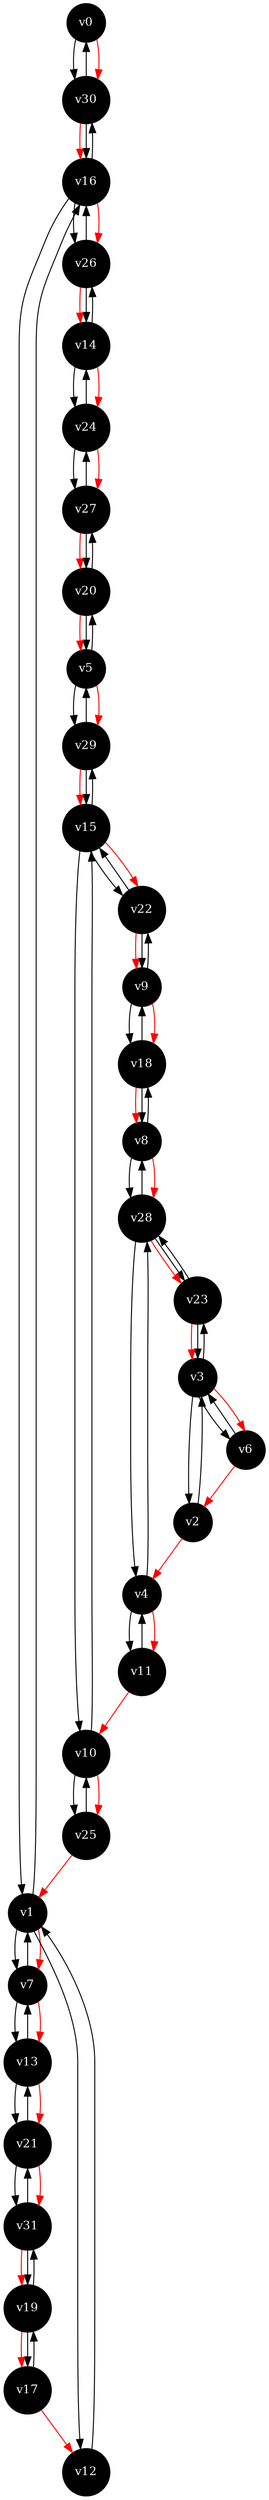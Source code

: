 digraph {
node[fontcolor = white, fillcolor = black, style = filled, shape = circle, fontsize = "12.5"];
v0 [pos = "27.33, 25.33!"];
v1 [pos = "32.00, 14.67!"];
v2 [pos = "16.67, 1.67!"];
v3 [pos = "16.33, 2.67!"];
v4 [pos = "4.33, 2.33!"];
v5 [pos = "9.67, 29.67!"];
v6 [pos = "19.33, 10.00!"];
v7 [pos = "28.00, 13.00!"];
v8 [pos = "4.67, 8.00!"];
v9 [pos = "0.67, 13.00!"];
v10 [pos = "1.00, 27.33!"];
v11 [pos = "1.67, 3.33!"];
v12 [pos = "32.67, 17.33!"];
v13 [pos = "28.00, 8.33!"];
v14 [pos = "20.33, 19.67!"];
v15 [pos = "0.33, 21.67!"];
v16 [pos = "29.33, 17.00!"];
v17 [pos = "30.33, 0.67!"];
v18 [pos = "6.33, 10.67!"];
v19 [pos = "31.00, 1.00!"];
v20 [pos = "16.67, 31.00!"];
v21 [pos = "32.67, 4.67!"];
v22 [pos = "1.67, 14.00!"];
v23 [pos = "14.00, 3.00!"];
v24 [pos = "20.33, 20.67!"];
v25 [pos = "3.00, 32.33!"];
v26 [pos = "26.67, 18.33!"];
v27 [pos = "19.00, 23.00!"];
v28 [pos = "7.67, 5.00!"];
v29 [pos = "6.67, 23.33!"];
v30 [pos = "28.33, 20.00!"];
v31 [pos = "32.67, 1.67!"];
v0 -> v30;
v1 -> v7;
v1 -> v16;
v1 -> v12;
v2 -> v3;
v3 -> v6;
v3 -> v23;
v3 -> v2;
v4 -> v28;
v4 -> v11;
v5 -> v20;
v5 -> v29;
v6 -> v3;
v7 -> v13;
v7 -> v1;
v8 -> v28;
v8 -> v18;
v9 -> v18;
v9 -> v22;
v10 -> v15;
v10 -> v25;
v11 -> v4;
v12 -> v1;
v13 -> v21;
v13 -> v7;
v14 -> v26;
v14 -> v24;
v15 -> v22;
v15 -> v29;
v15 -> v10;
v16 -> v26;
v16 -> v30;
v16 -> v1;
v17 -> v19;
v18 -> v9;
v18 -> v8;
v19 -> v31;
v19 -> v17;
v20 -> v27;
v20 -> v5;
v21 -> v13;
v21 -> v31;
v22 -> v15;
v22 -> v9;
v23 -> v28;
v23 -> v3;
v24 -> v27;
v24 -> v14;
v25 -> v10;
v26 -> v14;
v26 -> v16;
v27 -> v20;
v27 -> v24;
v28 -> v23;
v28 -> v8;
v28 -> v4;
v29 -> v5;
v29 -> v15;
v30 -> v0;
v30 -> v16;
v31 -> v21;
v31 -> v19;
v0 -> v30 [color = "red"];
v30 -> v16 [color = "red"];
v16 -> v26 [color = "red"];
v26 -> v14 [color = "red"];
v14 -> v24 [color = "red"];
v24 -> v27 [color = "red"];
v27 -> v20 [color = "red"];
v20 -> v5 [color = "red"];
v5 -> v29 [color = "red"];
v29 -> v15 [color = "red"];
v15 -> v22 [color = "red"];
v22 -> v9 [color = "red"];
v9 -> v18 [color = "red"];
v18 -> v8 [color = "red"];
v8 -> v28 [color = "red"];
v28 -> v23 [color = "red"];
v23 -> v3 [color = "red"];
v3 -> v6 [color = "red"];
v6 -> v2 [color = "red"];
v2 -> v4 [color = "red"];
v4 -> v11 [color = "red"];
v11 -> v10 [color = "red"];
v10 -> v25 [color = "red"];
v25 -> v1 [color = "red"];
v1 -> v7 [color = "red"];
v7 -> v13 [color = "red"];
v13 -> v21 [color = "red"];
v21 -> v31 [color = "red"];
v31 -> v19 [color = "red"];
v19 -> v17 [color = "red"];
v17 -> v12 [color = "red"];
}